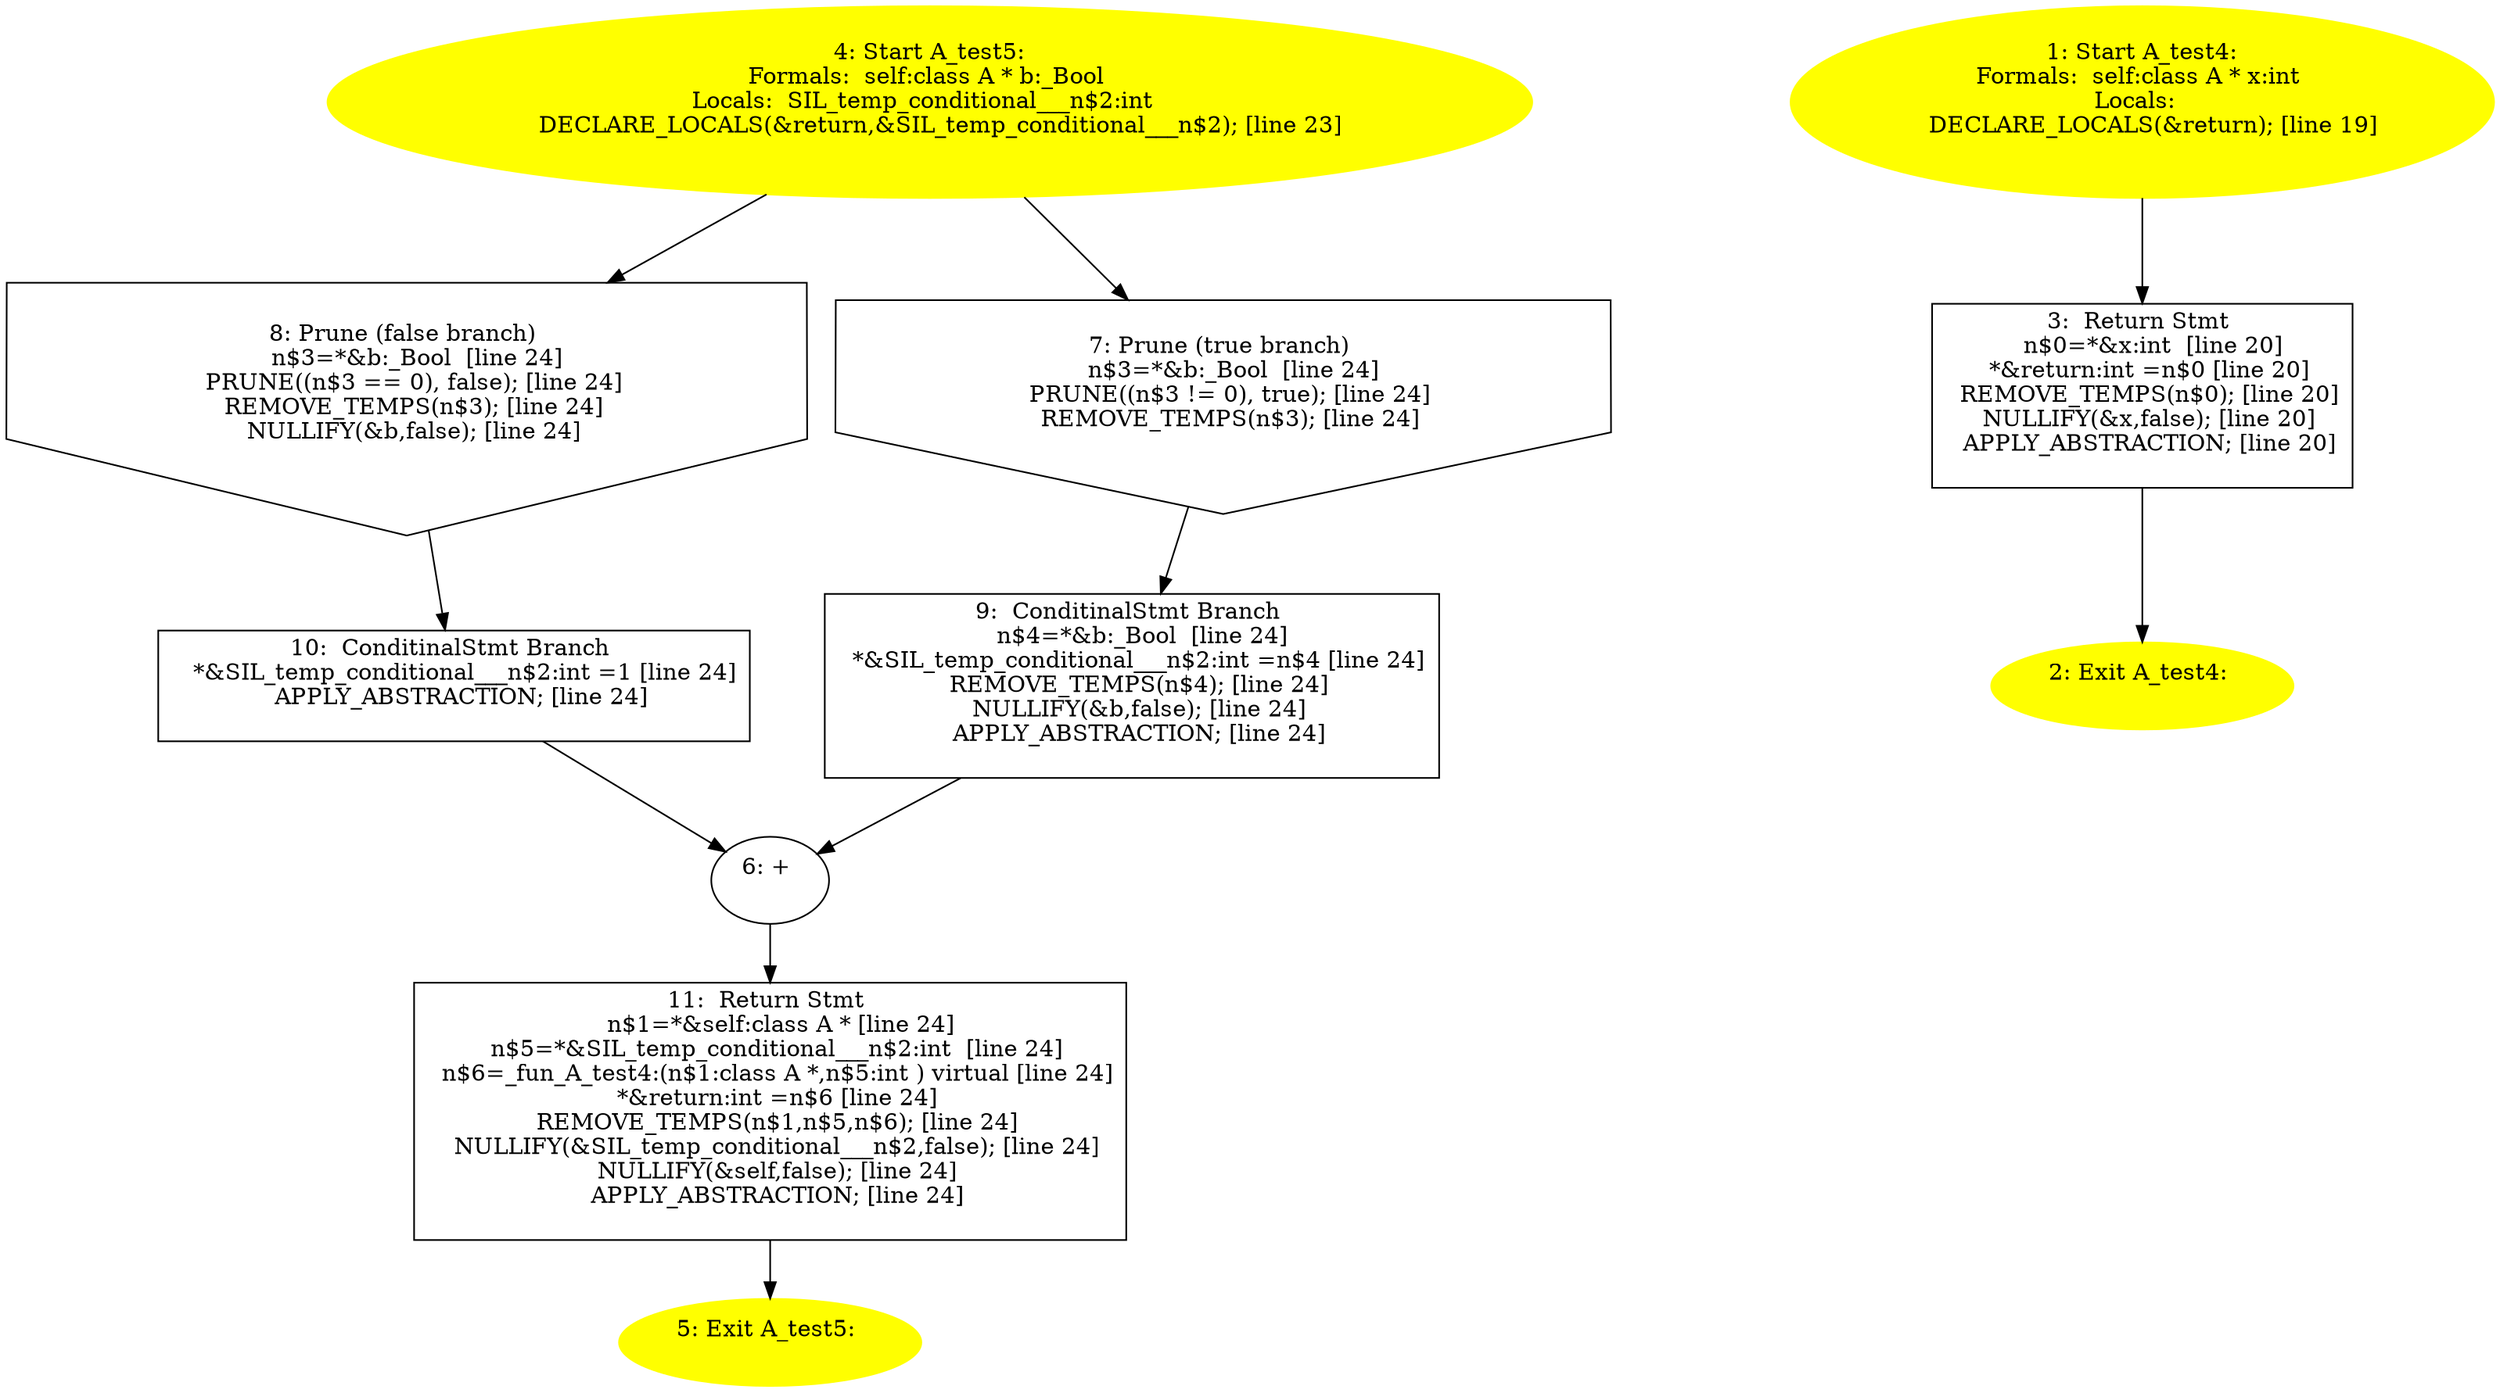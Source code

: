 digraph iCFG {
11 [label="11:  Return Stmt \n   n$1=*&self:class A * [line 24]\n  n$5=*&SIL_temp_conditional___n$2:int  [line 24]\n  n$6=_fun_A_test4:(n$1:class A *,n$5:int ) virtual [line 24]\n  *&return:int =n$6 [line 24]\n  REMOVE_TEMPS(n$1,n$5,n$6); [line 24]\n  NULLIFY(&SIL_temp_conditional___n$2,false); [line 24]\n  NULLIFY(&self,false); [line 24]\n  APPLY_ABSTRACTION; [line 24]\n " shape="box"]
	

	 11 -> 5 ;
10 [label="10:  ConditinalStmt Branch \n   *&SIL_temp_conditional___n$2:int =1 [line 24]\n  APPLY_ABSTRACTION; [line 24]\n " shape="box"]
	

	 10 -> 6 ;
9 [label="9:  ConditinalStmt Branch \n   n$4=*&b:_Bool  [line 24]\n  *&SIL_temp_conditional___n$2:int =n$4 [line 24]\n  REMOVE_TEMPS(n$4); [line 24]\n  NULLIFY(&b,false); [line 24]\n  APPLY_ABSTRACTION; [line 24]\n " shape="box"]
	

	 9 -> 6 ;
8 [label="8: Prune (false branch) \n   n$3=*&b:_Bool  [line 24]\n  PRUNE((n$3 == 0), false); [line 24]\n  REMOVE_TEMPS(n$3); [line 24]\n  NULLIFY(&b,false); [line 24]\n " shape="invhouse"]
	

	 8 -> 10 ;
7 [label="7: Prune (true branch) \n   n$3=*&b:_Bool  [line 24]\n  PRUNE((n$3 != 0), true); [line 24]\n  REMOVE_TEMPS(n$3); [line 24]\n " shape="invhouse"]
	

	 7 -> 9 ;
6 [label="6: + \n  " ]
	

	 6 -> 11 ;
5 [label="5: Exit A_test5: \n  " color=yellow style=filled]
	

4 [label="4: Start A_test5:\nFormals:  self:class A * b:_Bool \nLocals:  SIL_temp_conditional___n$2:int  \n   DECLARE_LOCALS(&return,&SIL_temp_conditional___n$2); [line 23]\n " color=yellow style=filled]
	

	 4 -> 7 ;
	 4 -> 8 ;
3 [label="3:  Return Stmt \n   n$0=*&x:int  [line 20]\n  *&return:int =n$0 [line 20]\n  REMOVE_TEMPS(n$0); [line 20]\n  NULLIFY(&x,false); [line 20]\n  APPLY_ABSTRACTION; [line 20]\n " shape="box"]
	

	 3 -> 2 ;
2 [label="2: Exit A_test4: \n  " color=yellow style=filled]
	

1 [label="1: Start A_test4:\nFormals:  self:class A * x:int \nLocals:  \n   DECLARE_LOCALS(&return); [line 19]\n " color=yellow style=filled]
	

	 1 -> 3 ;
}

